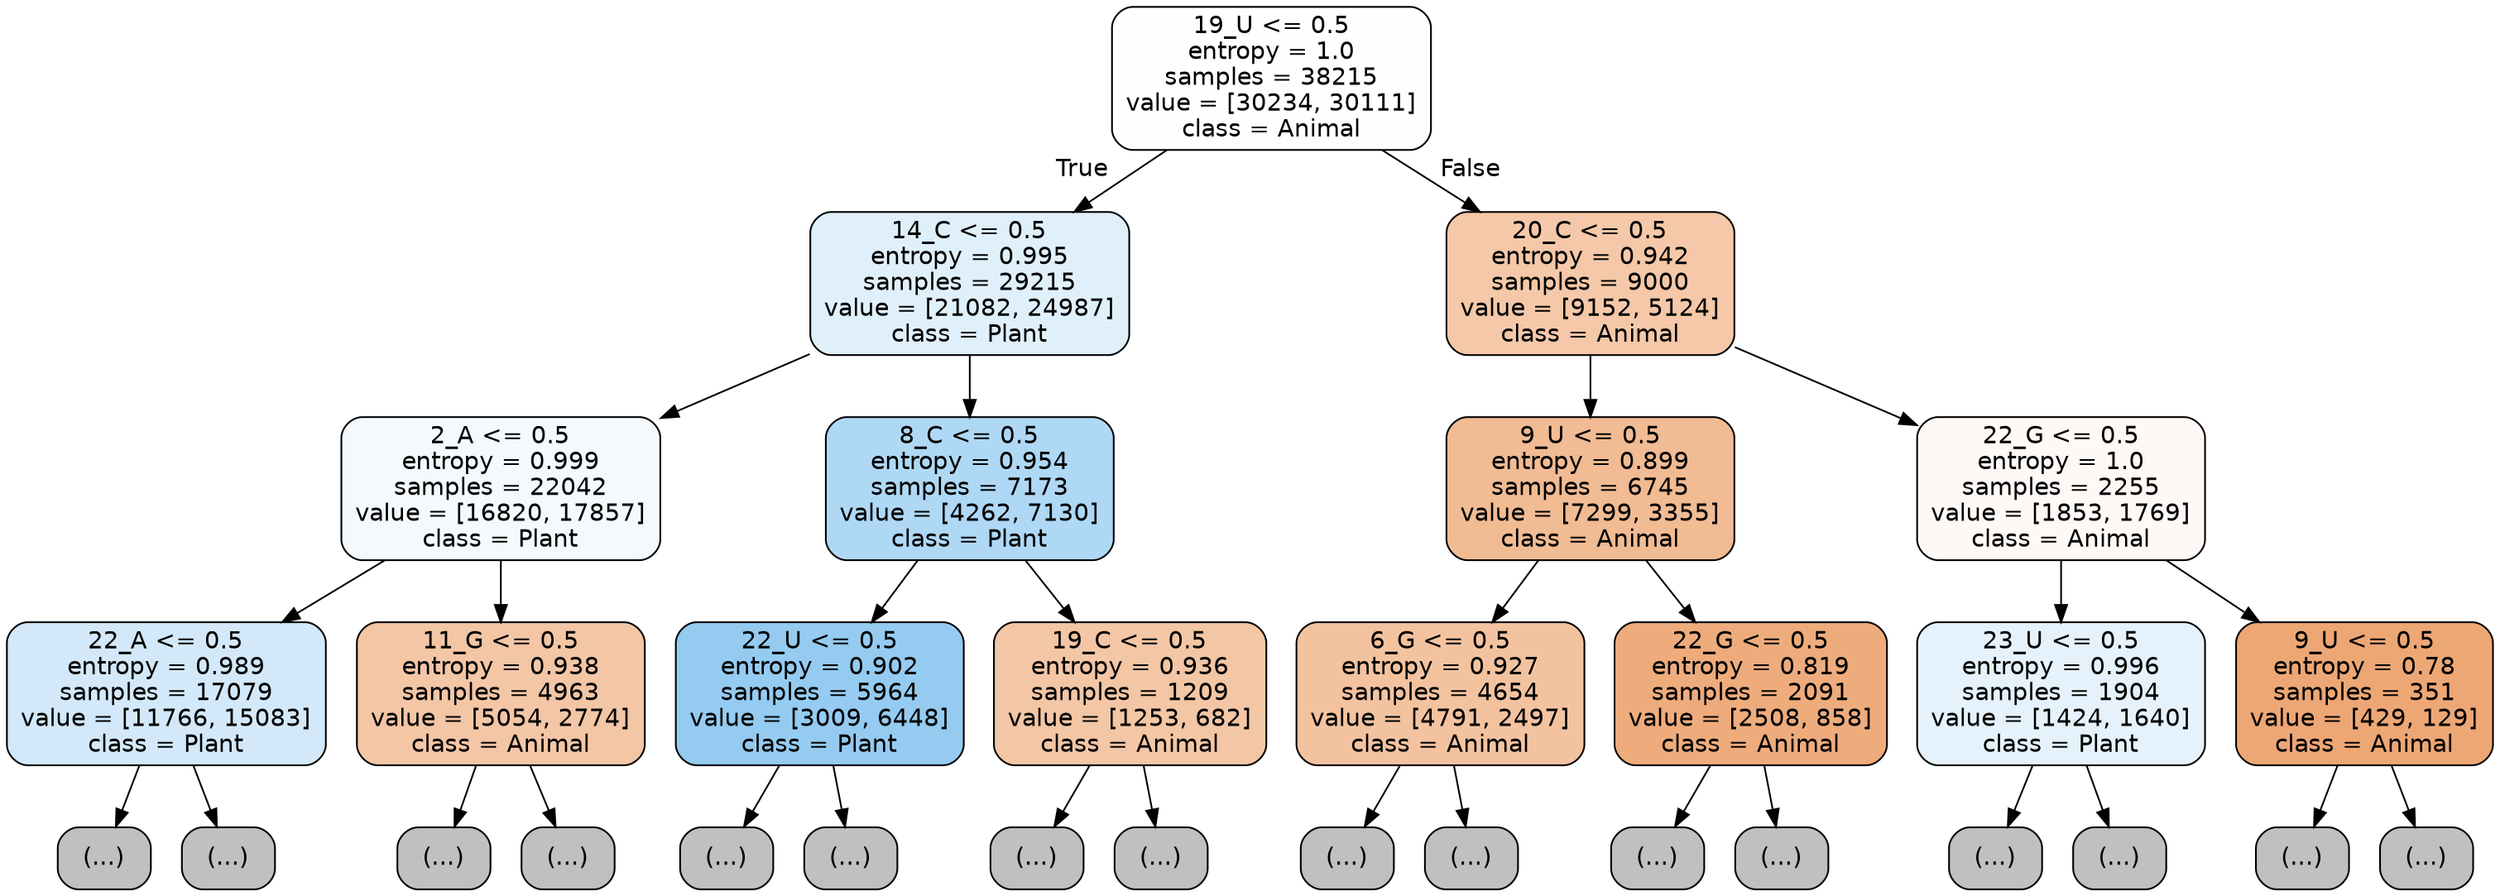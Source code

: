digraph Tree {
node [shape=box, style="filled, rounded", color="black", fontname="helvetica"] ;
edge [fontname="helvetica"] ;
0 [label="19_U <= 0.5\nentropy = 1.0\nsamples = 38215\nvalue = [30234, 30111]\nclass = Animal", fillcolor="#fffefe"] ;
1 [label="14_C <= 0.5\nentropy = 0.995\nsamples = 29215\nvalue = [21082, 24987]\nclass = Plant", fillcolor="#e0f0fb"] ;
0 -> 1 [labeldistance=2.5, labelangle=45, headlabel="True"] ;
2 [label="2_A <= 0.5\nentropy = 0.999\nsamples = 22042\nvalue = [16820, 17857]\nclass = Plant", fillcolor="#f4f9fd"] ;
1 -> 2 ;
3 [label="22_A <= 0.5\nentropy = 0.989\nsamples = 17079\nvalue = [11766, 15083]\nclass = Plant", fillcolor="#d3e9f9"] ;
2 -> 3 ;
4 [label="(...)", fillcolor="#C0C0C0"] ;
3 -> 4 ;
6327 [label="(...)", fillcolor="#C0C0C0"] ;
3 -> 6327 ;
7184 [label="11_G <= 0.5\nentropy = 0.938\nsamples = 4963\nvalue = [5054, 2774]\nclass = Animal", fillcolor="#f3c6a6"] ;
2 -> 7184 ;
7185 [label="(...)", fillcolor="#C0C0C0"] ;
7184 -> 7185 ;
8958 [label="(...)", fillcolor="#C0C0C0"] ;
7184 -> 8958 ;
9559 [label="8_C <= 0.5\nentropy = 0.954\nsamples = 7173\nvalue = [4262, 7130]\nclass = Plant", fillcolor="#afd8f5"] ;
1 -> 9559 ;
9560 [label="22_U <= 0.5\nentropy = 0.902\nsamples = 5964\nvalue = [3009, 6448]\nclass = Plant", fillcolor="#95cbf1"] ;
9559 -> 9560 ;
9561 [label="(...)", fillcolor="#C0C0C0"] ;
9560 -> 9561 ;
11340 [label="(...)", fillcolor="#C0C0C0"] ;
9560 -> 11340 ;
11593 [label="19_C <= 0.5\nentropy = 0.936\nsamples = 1209\nvalue = [1253, 682]\nclass = Animal", fillcolor="#f3c6a5"] ;
9559 -> 11593 ;
11594 [label="(...)", fillcolor="#C0C0C0"] ;
11593 -> 11594 ;
12041 [label="(...)", fillcolor="#C0C0C0"] ;
11593 -> 12041 ;
12274 [label="20_C <= 0.5\nentropy = 0.942\nsamples = 9000\nvalue = [9152, 5124]\nclass = Animal", fillcolor="#f4c8a8"] ;
0 -> 12274 [labeldistance=2.5, labelangle=-45, headlabel="False"] ;
12275 [label="9_U <= 0.5\nentropy = 0.899\nsamples = 6745\nvalue = [7299, 3355]\nclass = Animal", fillcolor="#f1bb94"] ;
12274 -> 12275 ;
12276 [label="6_G <= 0.5\nentropy = 0.927\nsamples = 4654\nvalue = [4791, 2497]\nclass = Animal", fillcolor="#f3c3a0"] ;
12275 -> 12276 ;
12277 [label="(...)", fillcolor="#C0C0C0"] ;
12276 -> 12277 ;
14090 [label="(...)", fillcolor="#C0C0C0"] ;
12276 -> 14090 ;
14685 [label="22_G <= 0.5\nentropy = 0.819\nsamples = 2091\nvalue = [2508, 858]\nclass = Animal", fillcolor="#eeac7d"] ;
12275 -> 14685 ;
14686 [label="(...)", fillcolor="#C0C0C0"] ;
14685 -> 14686 ;
15507 [label="(...)", fillcolor="#C0C0C0"] ;
14685 -> 15507 ;
15594 [label="22_G <= 0.5\nentropy = 1.0\nsamples = 2255\nvalue = [1853, 1769]\nclass = Animal", fillcolor="#fef9f6"] ;
12274 -> 15594 ;
15595 [label="23_U <= 0.5\nentropy = 0.996\nsamples = 1904\nvalue = [1424, 1640]\nclass = Plant", fillcolor="#e5f2fc"] ;
15594 -> 15595 ;
15596 [label="(...)", fillcolor="#C0C0C0"] ;
15595 -> 15596 ;
16443 [label="(...)", fillcolor="#C0C0C0"] ;
15595 -> 16443 ;
16486 [label="9_U <= 0.5\nentropy = 0.78\nsamples = 351\nvalue = [429, 129]\nclass = Animal", fillcolor="#eda775"] ;
15594 -> 16486 ;
16487 [label="(...)", fillcolor="#C0C0C0"] ;
16486 -> 16487 ;
16604 [label="(...)", fillcolor="#C0C0C0"] ;
16486 -> 16604 ;
}